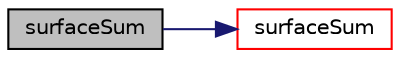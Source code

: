 digraph "surfaceSum"
{
  bgcolor="transparent";
  edge [fontname="Helvetica",fontsize="10",labelfontname="Helvetica",labelfontsize="10"];
  node [fontname="Helvetica",fontsize="10",shape=record];
  rankdir="LR";
  Node28601 [label="surfaceSum",height=0.2,width=0.4,color="black", fillcolor="grey75", style="filled", fontcolor="black"];
  Node28601 -> Node28602 [color="midnightblue",fontsize="10",style="solid",fontname="Helvetica"];
  Node28602 [label="surfaceSum",height=0.2,width=0.4,color="red",URL="$a21861.html#aa0a1e3c4ec02aa6a37f517c4d5270046"];
}
